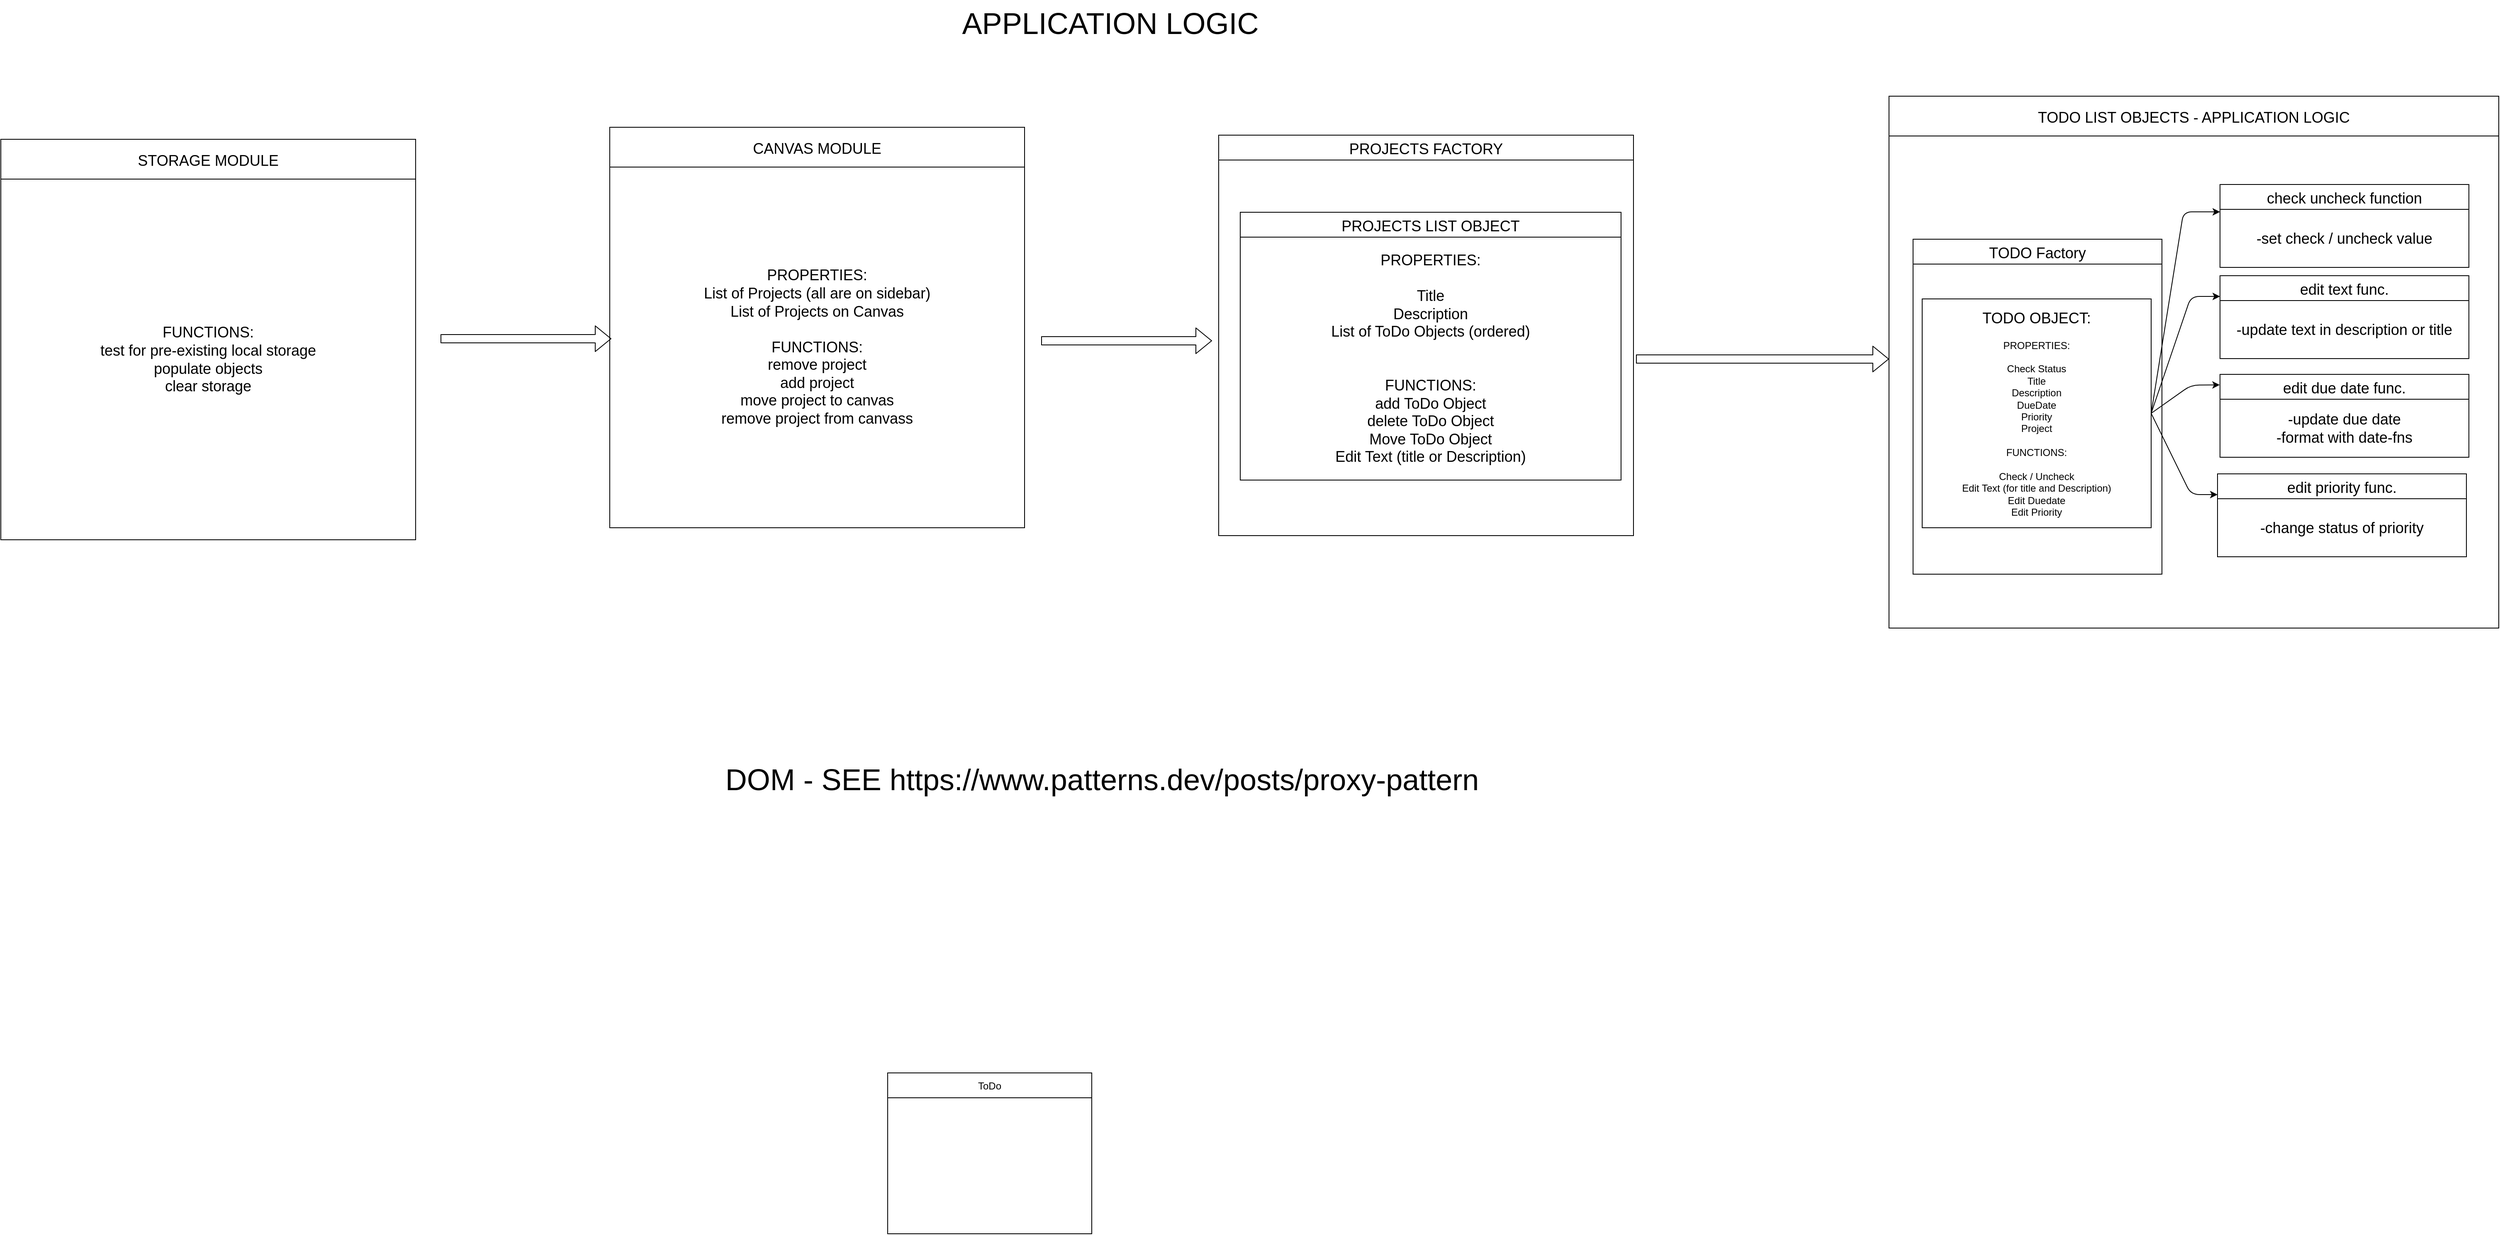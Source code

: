 <mxfile>
    <diagram id="ZUtNkP2NCniJzdi-Boyr" name="Page-1">
        <mxGraphModel dx="1088" dy="717" grid="0" gridSize="10" guides="1" tooltips="1" connect="1" arrows="1" fold="1" page="1" pageScale="1" pageWidth="4681" pageHeight="3300" math="0" shadow="0">
            <root>
                <mxCell id="0"/>
                <mxCell id="1" parent="0"/>
                <mxCell id="54" value="PROJECTS FACTORY" style="shape=table;startSize=30;container=1;collapsible=0;childLayout=tableLayout;fontSize=18;" parent="1" vertex="1">
                    <mxGeometry x="2338" y="240" width="500" height="483" as="geometry"/>
                </mxCell>
                <mxCell id="55" value="" style="shape=tableRow;horizontal=0;startSize=0;swimlaneHead=0;swimlaneBody=0;top=0;left=0;bottom=0;right=0;collapsible=0;dropTarget=0;fillColor=none;points=[[0,0.5],[1,0.5]];portConstraint=eastwest;fontSize=18;" parent="54" vertex="1">
                    <mxGeometry y="30" width="500" height="453" as="geometry"/>
                </mxCell>
                <mxCell id="56" value="" style="shape=partialRectangle;html=1;whiteSpace=wrap;connectable=0;overflow=hidden;fillColor=none;top=0;left=0;bottom=0;right=0;pointerEvents=1;fontSize=18;" parent="55" vertex="1">
                    <mxGeometry width="500" height="453" as="geometry">
                        <mxRectangle width="500" height="453" as="alternateBounds"/>
                    </mxGeometry>
                </mxCell>
                <mxCell id="42" value="TODO LIST OBJECTS - APPLICATION LOGIC" style="shape=table;startSize=48;container=1;collapsible=0;childLayout=tableLayout;fontSize=18;" parent="1" vertex="1">
                    <mxGeometry x="3146" y="193" width="735" height="641.5" as="geometry"/>
                </mxCell>
                <mxCell id="43" value="" style="shape=tableRow;horizontal=0;startSize=0;swimlaneHead=0;swimlaneBody=0;top=0;left=0;bottom=0;right=0;collapsible=0;dropTarget=0;fillColor=none;points=[[0,0.5],[1,0.5]];portConstraint=eastwest;fontSize=18;" parent="42" vertex="1">
                    <mxGeometry y="48" width="735" height="594" as="geometry"/>
                </mxCell>
                <mxCell id="44" value="" style="shape=partialRectangle;html=1;whiteSpace=wrap;connectable=0;overflow=hidden;fillColor=none;top=0;left=0;bottom=0;right=0;pointerEvents=1;fontSize=18;" parent="43" vertex="1">
                    <mxGeometry width="735" height="594" as="geometry">
                        <mxRectangle width="735" height="594" as="alternateBounds"/>
                    </mxGeometry>
                </mxCell>
                <mxCell id="18" value="TODO Factory" style="shape=table;startSize=30;container=1;collapsible=0;childLayout=tableLayout;fontSize=18;" parent="1" vertex="1">
                    <mxGeometry x="3175" y="365.5" width="300" height="404" as="geometry"/>
                </mxCell>
                <mxCell id="19" value="" style="shape=tableRow;horizontal=0;startSize=0;swimlaneHead=0;swimlaneBody=0;top=0;left=0;bottom=0;right=0;collapsible=0;dropTarget=0;fillColor=none;points=[[0,0.5],[1,0.5]];portConstraint=eastwest;fontSize=18;" parent="18" vertex="1">
                    <mxGeometry y="30" width="300" height="374" as="geometry"/>
                </mxCell>
                <mxCell id="20" value="" style="shape=partialRectangle;html=1;whiteSpace=wrap;connectable=0;overflow=hidden;fillColor=none;top=0;left=0;bottom=0;right=0;pointerEvents=1;fontSize=18;" parent="19" vertex="1">
                    <mxGeometry width="300" height="374" as="geometry">
                        <mxRectangle width="300" height="374" as="alternateBounds"/>
                    </mxGeometry>
                </mxCell>
                <mxCell id="25" style="edgeStyle=none;html=1;exitX=1;exitY=0.5;exitDx=0;exitDy=0;fontSize=18;entryX=0;entryY=0.33;entryDx=0;entryDy=0;entryPerimeter=0;" parent="1" source="2" target="21" edge="1">
                    <mxGeometry relative="1" as="geometry">
                        <mxPoint x="3540" y="457.5" as="targetPoint"/>
                        <Array as="points">
                            <mxPoint x="3501" y="332.5"/>
                        </Array>
                    </mxGeometry>
                </mxCell>
                <mxCell id="29" style="edgeStyle=none;html=1;exitX=1;exitY=0.5;exitDx=0;exitDy=0;entryX=0;entryY=0.25;entryDx=0;entryDy=0;fontSize=18;" parent="1" source="2" target="26" edge="1">
                    <mxGeometry relative="1" as="geometry">
                        <Array as="points">
                            <mxPoint x="3510" y="434.5"/>
                        </Array>
                    </mxGeometry>
                </mxCell>
                <mxCell id="40" style="edgeStyle=none;html=1;exitX=1;exitY=0.5;exitDx=0;exitDy=0;entryX=-0.001;entryY=0.127;entryDx=0;entryDy=0;entryPerimeter=0;fontSize=18;" parent="1" source="2" target="34" edge="1">
                    <mxGeometry relative="1" as="geometry">
                        <Array as="points">
                            <mxPoint x="3510" y="541.5"/>
                        </Array>
                    </mxGeometry>
                </mxCell>
                <mxCell id="41" style="edgeStyle=none;html=1;exitX=1;exitY=0.5;exitDx=0;exitDy=0;entryX=0;entryY=0.25;entryDx=0;entryDy=0;fontSize=18;" parent="1" source="2" target="37" edge="1">
                    <mxGeometry relative="1" as="geometry">
                        <Array as="points">
                            <mxPoint x="3510" y="673.5"/>
                        </Array>
                    </mxGeometry>
                </mxCell>
                <mxCell id="2" value="&lt;font style=&quot;font-size: 18px;&quot;&gt;TODO OBJECT:&lt;br&gt;&lt;/font&gt;&lt;br&gt;PROPERTIES:&lt;br&gt;&lt;br&gt;Check Status&lt;br&gt;Title&lt;br&gt;Description&lt;br&gt;DueDate&lt;br&gt;Priority&lt;br&gt;Project&lt;br&gt;&lt;br&gt;FUNCTIONS:&lt;br&gt;&lt;br&gt;Check / Uncheck&lt;br&gt;Edit Text (for title and Description)&lt;br&gt;Edit Duedate&lt;br&gt;Edit Priority" style="whiteSpace=wrap;html=1;aspect=fixed;" parent="1" vertex="1">
                    <mxGeometry x="3186" y="437.5" width="276" height="276" as="geometry"/>
                </mxCell>
                <mxCell id="21" value="check uncheck function" style="shape=table;startSize=30;container=1;collapsible=0;childLayout=tableLayout;fontSize=18;" parent="1" vertex="1">
                    <mxGeometry x="3545" y="299.5" width="300" height="100" as="geometry"/>
                </mxCell>
                <mxCell id="22" value="" style="shape=tableRow;horizontal=0;startSize=0;swimlaneHead=0;swimlaneBody=0;top=0;left=0;bottom=0;right=0;collapsible=0;dropTarget=0;fillColor=none;points=[[0,0.5],[1,0.5]];portConstraint=eastwest;fontSize=18;" parent="21" vertex="1">
                    <mxGeometry y="30" width="300" height="70" as="geometry"/>
                </mxCell>
                <mxCell id="23" value="-set check / uncheck value" style="shape=partialRectangle;html=1;whiteSpace=wrap;connectable=0;overflow=hidden;fillColor=none;top=0;left=0;bottom=0;right=0;pointerEvents=1;fontSize=18;" parent="22" vertex="1">
                    <mxGeometry width="300" height="70" as="geometry">
                        <mxRectangle width="300" height="70" as="alternateBounds"/>
                    </mxGeometry>
                </mxCell>
                <mxCell id="26" value="edit text func." style="shape=table;startSize=30;container=1;collapsible=0;childLayout=tableLayout;fontSize=18;" parent="1" vertex="1">
                    <mxGeometry x="3545" y="409.5" width="300" height="100" as="geometry"/>
                </mxCell>
                <mxCell id="27" value="" style="shape=tableRow;horizontal=0;startSize=0;swimlaneHead=0;swimlaneBody=0;top=0;left=0;bottom=0;right=0;collapsible=0;dropTarget=0;fillColor=none;points=[[0,0.5],[1,0.5]];portConstraint=eastwest;fontSize=18;" parent="26" vertex="1">
                    <mxGeometry y="30" width="300" height="70" as="geometry"/>
                </mxCell>
                <mxCell id="28" value="-update text in description or title" style="shape=partialRectangle;html=1;whiteSpace=wrap;connectable=0;overflow=hidden;fillColor=none;top=0;left=0;bottom=0;right=0;pointerEvents=1;fontSize=18;" parent="27" vertex="1">
                    <mxGeometry width="300" height="70" as="geometry">
                        <mxRectangle width="300" height="70" as="alternateBounds"/>
                    </mxGeometry>
                </mxCell>
                <mxCell id="34" value="edit due date func." style="shape=table;startSize=30;container=1;collapsible=0;childLayout=tableLayout;fontSize=18;" parent="1" vertex="1">
                    <mxGeometry x="3545" y="528.5" width="300" height="100" as="geometry"/>
                </mxCell>
                <mxCell id="35" value="" style="shape=tableRow;horizontal=0;startSize=0;swimlaneHead=0;swimlaneBody=0;top=0;left=0;bottom=0;right=0;collapsible=0;dropTarget=0;fillColor=none;points=[[0,0.5],[1,0.5]];portConstraint=eastwest;fontSize=18;" parent="34" vertex="1">
                    <mxGeometry y="30" width="300" height="70" as="geometry"/>
                </mxCell>
                <mxCell id="36" value="-update due date&lt;br&gt;-format with date-fns" style="shape=partialRectangle;html=1;whiteSpace=wrap;connectable=0;overflow=hidden;fillColor=none;top=0;left=0;bottom=0;right=0;pointerEvents=1;fontSize=18;" parent="35" vertex="1">
                    <mxGeometry width="300" height="70" as="geometry">
                        <mxRectangle width="300" height="70" as="alternateBounds"/>
                    </mxGeometry>
                </mxCell>
                <mxCell id="37" value="edit priority func." style="shape=table;startSize=30;container=1;collapsible=0;childLayout=tableLayout;fontSize=18;" parent="1" vertex="1">
                    <mxGeometry x="3542" y="648.5" width="300" height="100" as="geometry"/>
                </mxCell>
                <mxCell id="38" value="" style="shape=tableRow;horizontal=0;startSize=0;swimlaneHead=0;swimlaneBody=0;top=0;left=0;bottom=0;right=0;collapsible=0;dropTarget=0;fillColor=none;points=[[0,0.5],[1,0.5]];portConstraint=eastwest;fontSize=18;" parent="37" vertex="1">
                    <mxGeometry y="30" width="300" height="70" as="geometry"/>
                </mxCell>
                <mxCell id="39" value="-change status of priority" style="shape=partialRectangle;html=1;whiteSpace=wrap;connectable=0;overflow=hidden;fillColor=none;top=0;left=0;bottom=0;right=0;pointerEvents=1;fontSize=18;" parent="38" vertex="1">
                    <mxGeometry width="300" height="70" as="geometry">
                        <mxRectangle width="300" height="70" as="alternateBounds"/>
                    </mxGeometry>
                </mxCell>
                <mxCell id="46" value="PROJECTS LIST OBJECT" style="shape=table;startSize=30;container=1;collapsible=0;childLayout=tableLayout;fontSize=18;" parent="1" vertex="1">
                    <mxGeometry x="2364" y="333" width="459.0" height="323" as="geometry"/>
                </mxCell>
                <mxCell id="47" value="" style="shape=tableRow;horizontal=0;startSize=0;swimlaneHead=0;swimlaneBody=0;top=0;left=0;bottom=0;right=0;collapsible=0;dropTarget=0;fillColor=none;points=[[0,0.5],[1,0.5]];portConstraint=eastwest;fontSize=18;" parent="46" vertex="1">
                    <mxGeometry y="30" width="459.0" height="293" as="geometry"/>
                </mxCell>
                <mxCell id="48" value="PROPERTIES:&lt;br&gt;&lt;br&gt;Title&lt;br&gt;Description&lt;br&gt;List of ToDo Objects (ordered)&lt;br&gt;&lt;br&gt;&lt;br&gt;FUNCTIONS:&lt;br&gt;add ToDo Object&lt;br&gt;delete ToDo Object&lt;br&gt;Move ToDo Object&lt;br&gt;Edit Text (title or Description)" style="shape=partialRectangle;html=1;whiteSpace=wrap;connectable=0;overflow=hidden;fillColor=none;top=0;left=0;bottom=0;right=0;pointerEvents=1;fontSize=18;" parent="47" vertex="1">
                    <mxGeometry width="459" height="293" as="geometry">
                        <mxRectangle width="459" height="293" as="alternateBounds"/>
                    </mxGeometry>
                </mxCell>
                <mxCell id="53" value="" style="shape=flexArrow;endArrow=classic;html=1;fontSize=18;" parent="1" edge="1">
                    <mxGeometry width="50" height="50" relative="1" as="geometry">
                        <mxPoint x="2841" y="510" as="sourcePoint"/>
                        <mxPoint x="3146" y="510" as="targetPoint"/>
                    </mxGeometry>
                </mxCell>
                <mxCell id="57" value="CANVAS MODULE" style="shape=table;startSize=48;container=1;collapsible=0;childLayout=tableLayout;fontSize=18;" parent="1" vertex="1">
                    <mxGeometry x="1604" y="230.5" width="500" height="483" as="geometry"/>
                </mxCell>
                <mxCell id="58" value="" style="shape=tableRow;horizontal=0;startSize=0;swimlaneHead=0;swimlaneBody=0;top=0;left=0;bottom=0;right=0;collapsible=0;dropTarget=0;fillColor=none;points=[[0,0.5],[1,0.5]];portConstraint=eastwest;fontSize=18;" parent="57" vertex="1">
                    <mxGeometry y="48" width="500" height="435" as="geometry"/>
                </mxCell>
                <mxCell id="59" value="PROPERTIES:&lt;br&gt;List of Projects (all are on sidebar)&lt;br&gt;List of Projects on Canvas&lt;br&gt;&lt;br&gt;FUNCTIONS:&lt;br&gt;remove project&lt;br&gt;add project&lt;br&gt;move project to canvas&lt;br&gt;remove project from canvass" style="shape=partialRectangle;html=1;whiteSpace=wrap;connectable=0;overflow=hidden;fillColor=none;top=0;left=0;bottom=0;right=0;pointerEvents=1;fontSize=18;" parent="58" vertex="1">
                    <mxGeometry width="500" height="435" as="geometry">
                        <mxRectangle width="500" height="435" as="alternateBounds"/>
                    </mxGeometry>
                </mxCell>
                <mxCell id="60" value="" style="shape=flexArrow;endArrow=classic;html=1;fontSize=18;" parent="1" edge="1">
                    <mxGeometry width="50" height="50" relative="1" as="geometry">
                        <mxPoint x="2124" y="488" as="sourcePoint"/>
                        <mxPoint x="2330" y="488" as="targetPoint"/>
                    </mxGeometry>
                </mxCell>
                <mxCell id="67" value="STORAGE MODULE" style="shape=table;startSize=48;container=1;collapsible=0;childLayout=tableLayout;fontSize=18;" parent="1" vertex="1">
                    <mxGeometry x="870" y="245" width="500" height="483" as="geometry"/>
                </mxCell>
                <mxCell id="68" value="" style="shape=tableRow;horizontal=0;startSize=0;swimlaneHead=0;swimlaneBody=0;top=0;left=0;bottom=0;right=0;collapsible=0;dropTarget=0;fillColor=none;points=[[0,0.5],[1,0.5]];portConstraint=eastwest;fontSize=18;" parent="67" vertex="1">
                    <mxGeometry y="48" width="500" height="435" as="geometry"/>
                </mxCell>
                <mxCell id="69" value="FUNCTIONS:&lt;br&gt;test for pre-existing local storage&lt;br&gt;populate objects&lt;br&gt;clear storage" style="shape=partialRectangle;html=1;whiteSpace=wrap;connectable=0;overflow=hidden;fillColor=none;top=0;left=0;bottom=0;right=0;pointerEvents=1;fontSize=18;" parent="68" vertex="1">
                    <mxGeometry width="500" height="435" as="geometry">
                        <mxRectangle width="500" height="435" as="alternateBounds"/>
                    </mxGeometry>
                </mxCell>
                <mxCell id="70" value="" style="shape=flexArrow;endArrow=classic;html=1;fontSize=18;" parent="1" edge="1">
                    <mxGeometry width="50" height="50" relative="1" as="geometry">
                        <mxPoint x="1400" y="485.5" as="sourcePoint"/>
                        <mxPoint x="1606" y="485.5" as="targetPoint"/>
                    </mxGeometry>
                </mxCell>
                <mxCell id="71" value="&lt;font style=&quot;font-size: 36px;&quot;&gt;APPLICATION LOGIC&lt;/font&gt;" style="text;html=1;align=center;verticalAlign=middle;resizable=0;points=[];autosize=1;strokeColor=none;fillColor=none;fontSize=18;" parent="1" vertex="1">
                    <mxGeometry x="2019" y="77" width="375" height="55" as="geometry"/>
                </mxCell>
                <mxCell id="72" value="&lt;font style=&quot;font-size: 36px;&quot;&gt;DOM - SEE&amp;nbsp;https://www.patterns.dev/posts/proxy-pattern&lt;/font&gt;&lt;span style=&quot;color: rgba(0, 0, 0, 0); font-family: monospace; font-size: 0px; text-align: start;&quot;&gt;%3CmxGraphModel%3E%3Croot%3E%3CmxCell%20id%3D%220%22%2F%3E%3CmxCell%20id%3D%221%22%20parent%3D%220%22%2F%3E%3CmxCell%20id%3D%222%22%20value%3D%22%26lt%3Bfont%20style%3D%26quot%3Bfont-size%3A%2036px%3B%26quot%3B%26gt%3BAPPLICATION%20LOGIC%26lt%3B%2Ffont%26gt%3B%22%20style%3D%22text%3Bhtml%3D1%3Balign%3Dcenter%3BverticalAlign%3Dmiddle%3Bresizable%3D0%3Bpoints%3D%5B%5D%3Bautosize%3D1%3BstrokeColor%3Dnone%3BfillColor%3Dnone%3BfontSize%3D18%3B%22%20vertex%3D%221%22%20parent%3D%221%22%3E%3CmxGeometry%20x%3D%222019%22%20y%3D%2277%22%20width%3D%22375%22%20height%3D%2255%22%20as%3D%22geometry%22%2F%3E%3C%2FmxCell%3E%3C%2Froot%3E%3C%2FmxGraphModel%3E&lt;/span&gt;" style="text;html=1;align=center;verticalAlign=middle;resizable=0;points=[];autosize=1;strokeColor=none;fillColor=none;fontSize=18;" parent="1" vertex="1">
                    <mxGeometry x="1734" y="989" width="926" height="55" as="geometry"/>
                </mxCell>
                <mxCell id="73" value="ToDo" style="shape=table;startSize=30;container=1;collapsible=0;childLayout=tableLayout;" vertex="1" parent="1">
                    <mxGeometry x="1939" y="1371" width="246" height="194" as="geometry"/>
                </mxCell>
                <mxCell id="74" value="" style="shape=tableRow;horizontal=0;startSize=0;swimlaneHead=0;swimlaneBody=0;top=0;left=0;bottom=0;right=0;collapsible=0;dropTarget=0;fillColor=none;points=[[0,0.5],[1,0.5]];portConstraint=eastwest;" vertex="1" parent="73">
                    <mxGeometry y="30" width="246" height="164" as="geometry"/>
                </mxCell>
                <mxCell id="75" value="" style="shape=partialRectangle;html=1;whiteSpace=wrap;connectable=0;overflow=hidden;fillColor=none;top=0;left=0;bottom=0;right=0;pointerEvents=1;" vertex="1" parent="74">
                    <mxGeometry width="246" height="164" as="geometry">
                        <mxRectangle width="246" height="164" as="alternateBounds"/>
                    </mxGeometry>
                </mxCell>
            </root>
        </mxGraphModel>
    </diagram>
</mxfile>
